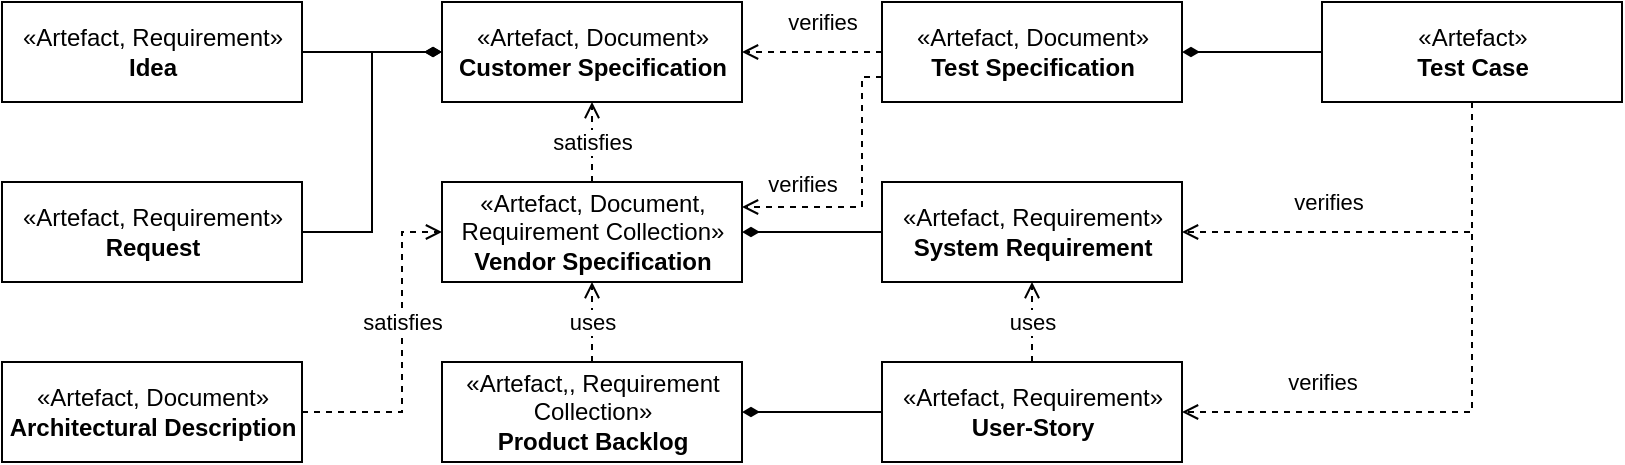 <mxfile version="16.5.2" type="device"><diagram id="IE_fg5rBqJSporQtxxKw" name="Page-1"><mxGraphModel dx="1108" dy="600" grid="1" gridSize="10" guides="1" tooltips="1" connect="1" arrows="1" fold="1" page="1" pageScale="1" pageWidth="850" pageHeight="1100" math="0" shadow="0"><root><mxCell id="0"/><mxCell id="1" parent="0"/><mxCell id="Ou5IJD9ZuLgmaxrqorgO-27" style="edgeStyle=orthogonalEdgeStyle;rounded=0;orthogonalLoop=1;jettySize=auto;html=1;entryX=0;entryY=0.5;entryDx=0;entryDy=0;endArrow=diamondThin;endFill=0;" edge="1" parent="1" source="Ou5IJD9ZuLgmaxrqorgO-17" target="Ou5IJD9ZuLgmaxrqorgO-18"><mxGeometry relative="1" as="geometry"/></mxCell><mxCell id="Ou5IJD9ZuLgmaxrqorgO-17" value="«Artefact, Requirement»&lt;br&gt;&lt;b&gt;Idea&lt;/b&gt;" style="html=1;" vertex="1" parent="1"><mxGeometry x="80" y="40" width="150" height="50" as="geometry"/></mxCell><mxCell id="Ou5IJD9ZuLgmaxrqorgO-18" value="«Artefact, Document»&lt;br&gt;&lt;b&gt;Customer Specification&lt;/b&gt;" style="html=1;" vertex="1" parent="1"><mxGeometry x="300" y="40" width="150" height="50" as="geometry"/></mxCell><mxCell id="Ou5IJD9ZuLgmaxrqorgO-40" style="edgeStyle=orthogonalEdgeStyle;rounded=0;orthogonalLoop=1;jettySize=auto;html=1;entryX=1;entryY=0.5;entryDx=0;entryDy=0;dashed=1;endArrow=open;endFill=0;" edge="1" parent="1" source="Ou5IJD9ZuLgmaxrqorgO-19" target="Ou5IJD9ZuLgmaxrqorgO-18"><mxGeometry relative="1" as="geometry"/></mxCell><mxCell id="Ou5IJD9ZuLgmaxrqorgO-41" value="verifies" style="edgeLabel;html=1;align=center;verticalAlign=middle;resizable=0;points=[];" vertex="1" connectable="0" parent="Ou5IJD9ZuLgmaxrqorgO-40"><mxGeometry x="0.269" relative="1" as="geometry"><mxPoint x="14" y="-15" as="offset"/></mxGeometry></mxCell><mxCell id="Ou5IJD9ZuLgmaxrqorgO-42" style="edgeStyle=orthogonalEdgeStyle;rounded=0;orthogonalLoop=1;jettySize=auto;html=1;exitX=0;exitY=0.75;exitDx=0;exitDy=0;entryX=1;entryY=0.25;entryDx=0;entryDy=0;dashed=1;endArrow=open;endFill=0;" edge="1" parent="1" source="Ou5IJD9ZuLgmaxrqorgO-19" target="Ou5IJD9ZuLgmaxrqorgO-23"><mxGeometry relative="1" as="geometry"><Array as="points"><mxPoint x="510" y="78"/><mxPoint x="510" y="143"/></Array></mxGeometry></mxCell><mxCell id="Ou5IJD9ZuLgmaxrqorgO-43" value="verifies" style="edgeLabel;html=1;align=center;verticalAlign=middle;resizable=0;points=[];" vertex="1" connectable="0" parent="Ou5IJD9ZuLgmaxrqorgO-42"><mxGeometry x="0.349" y="-2" relative="1" as="geometry"><mxPoint x="-14" y="-10" as="offset"/></mxGeometry></mxCell><mxCell id="Ou5IJD9ZuLgmaxrqorgO-19" value="«Artefact, Document»&lt;br&gt;&lt;b&gt;Test Specification&lt;/b&gt;" style="html=1;" vertex="1" parent="1"><mxGeometry x="520" y="40" width="150" height="50" as="geometry"/></mxCell><mxCell id="Ou5IJD9ZuLgmaxrqorgO-36" style="edgeStyle=orthogonalEdgeStyle;rounded=0;orthogonalLoop=1;jettySize=auto;html=1;entryX=1;entryY=0.5;entryDx=0;entryDy=0;dashed=1;endArrow=open;endFill=0;" edge="1" parent="1" source="Ou5IJD9ZuLgmaxrqorgO-20" target="Ou5IJD9ZuLgmaxrqorgO-25"><mxGeometry relative="1" as="geometry"><Array as="points"><mxPoint x="815" y="155"/></Array></mxGeometry></mxCell><mxCell id="Ou5IJD9ZuLgmaxrqorgO-37" value="verifies" style="edgeLabel;html=1;align=center;verticalAlign=middle;resizable=0;points=[];" vertex="1" connectable="0" parent="Ou5IJD9ZuLgmaxrqorgO-36"><mxGeometry x="-0.111" y="-3" relative="1" as="geometry"><mxPoint x="-44" y="-12" as="offset"/></mxGeometry></mxCell><mxCell id="Ou5IJD9ZuLgmaxrqorgO-38" value="verifies" style="edgeStyle=orthogonalEdgeStyle;rounded=0;orthogonalLoop=1;jettySize=auto;html=1;entryX=1;entryY=0.5;entryDx=0;entryDy=0;dashed=1;endArrow=open;endFill=0;" edge="1" parent="1" source="Ou5IJD9ZuLgmaxrqorgO-20" target="Ou5IJD9ZuLgmaxrqorgO-26"><mxGeometry x="0.533" y="-15" relative="1" as="geometry"><Array as="points"><mxPoint x="815" y="245"/></Array><mxPoint as="offset"/></mxGeometry></mxCell><mxCell id="Ou5IJD9ZuLgmaxrqorgO-44" style="edgeStyle=orthogonalEdgeStyle;rounded=0;orthogonalLoop=1;jettySize=auto;html=1;exitX=0;exitY=0.5;exitDx=0;exitDy=0;entryX=1;entryY=0.5;entryDx=0;entryDy=0;endArrow=diamondThin;endFill=1;" edge="1" parent="1" source="Ou5IJD9ZuLgmaxrqorgO-20" target="Ou5IJD9ZuLgmaxrqorgO-19"><mxGeometry relative="1" as="geometry"/></mxCell><mxCell id="Ou5IJD9ZuLgmaxrqorgO-20" value="«Artefact»&lt;br&gt;&lt;b&gt;Test Case&lt;/b&gt;" style="html=1;" vertex="1" parent="1"><mxGeometry x="740" y="40" width="150" height="50" as="geometry"/></mxCell><mxCell id="Ou5IJD9ZuLgmaxrqorgO-28" style="edgeStyle=orthogonalEdgeStyle;rounded=0;orthogonalLoop=1;jettySize=auto;html=1;entryX=0;entryY=0.5;entryDx=0;entryDy=0;endArrow=diamondThin;endFill=1;" edge="1" parent="1" source="Ou5IJD9ZuLgmaxrqorgO-21" target="Ou5IJD9ZuLgmaxrqorgO-18"><mxGeometry relative="1" as="geometry"/></mxCell><mxCell id="Ou5IJD9ZuLgmaxrqorgO-21" value="«Artefact, Requirement»&lt;br&gt;&lt;b&gt;Request&lt;/b&gt;" style="html=1;" vertex="1" parent="1"><mxGeometry x="80" y="130" width="150" height="50" as="geometry"/></mxCell><mxCell id="Ou5IJD9ZuLgmaxrqorgO-31" style="edgeStyle=orthogonalEdgeStyle;rounded=0;orthogonalLoop=1;jettySize=auto;html=1;entryX=0;entryY=0.5;entryDx=0;entryDy=0;dashed=1;endArrow=open;endFill=0;" edge="1" parent="1" source="Ou5IJD9ZuLgmaxrqorgO-22" target="Ou5IJD9ZuLgmaxrqorgO-23"><mxGeometry relative="1" as="geometry"><Array as="points"><mxPoint x="280" y="245"/><mxPoint x="280" y="155"/></Array></mxGeometry></mxCell><mxCell id="Ou5IJD9ZuLgmaxrqorgO-32" value="satisfies" style="edgeLabel;html=1;align=center;verticalAlign=middle;resizable=0;points=[];" vertex="1" connectable="0" parent="Ou5IJD9ZuLgmaxrqorgO-31"><mxGeometry x="0.294" relative="1" as="geometry"><mxPoint y="8" as="offset"/></mxGeometry></mxCell><mxCell id="Ou5IJD9ZuLgmaxrqorgO-22" value="«Artefact, Document»&lt;br&gt;&lt;b&gt;Architectural Description&lt;/b&gt;" style="html=1;" vertex="1" parent="1"><mxGeometry x="80" y="220" width="150" height="50" as="geometry"/></mxCell><mxCell id="Ou5IJD9ZuLgmaxrqorgO-29" value="satisfies" style="edgeStyle=orthogonalEdgeStyle;rounded=0;orthogonalLoop=1;jettySize=auto;html=1;entryX=0.5;entryY=1;entryDx=0;entryDy=0;endArrow=open;endFill=0;dashed=1;" edge="1" parent="1" source="Ou5IJD9ZuLgmaxrqorgO-23" target="Ou5IJD9ZuLgmaxrqorgO-18"><mxGeometry relative="1" as="geometry"/></mxCell><mxCell id="Ou5IJD9ZuLgmaxrqorgO-23" value="«Artefact, Document, &lt;br&gt;Requirement Collection»&lt;br&gt;&lt;b&gt;Vendor Specification&lt;/b&gt;" style="html=1;" vertex="1" parent="1"><mxGeometry x="300" y="130" width="150" height="50" as="geometry"/></mxCell><mxCell id="Ou5IJD9ZuLgmaxrqorgO-30" value="uses" style="edgeStyle=orthogonalEdgeStyle;rounded=0;orthogonalLoop=1;jettySize=auto;html=1;entryX=0.5;entryY=1;entryDx=0;entryDy=0;dashed=1;endArrow=open;endFill=0;" edge="1" parent="1" source="Ou5IJD9ZuLgmaxrqorgO-24" target="Ou5IJD9ZuLgmaxrqorgO-23"><mxGeometry relative="1" as="geometry"/></mxCell><mxCell id="Ou5IJD9ZuLgmaxrqorgO-24" value="«Artefact,,&amp;nbsp;Requirement &lt;br&gt;Collection»&lt;br&gt;&lt;b&gt;Product Backlog&lt;/b&gt;" style="html=1;" vertex="1" parent="1"><mxGeometry x="300" y="220" width="150" height="50" as="geometry"/></mxCell><mxCell id="Ou5IJD9ZuLgmaxrqorgO-34" style="edgeStyle=orthogonalEdgeStyle;rounded=0;orthogonalLoop=1;jettySize=auto;html=1;entryX=1;entryY=0.5;entryDx=0;entryDy=0;endArrow=diamondThin;endFill=1;" edge="1" parent="1" source="Ou5IJD9ZuLgmaxrqorgO-25" target="Ou5IJD9ZuLgmaxrqorgO-23"><mxGeometry relative="1" as="geometry"/></mxCell><mxCell id="Ou5IJD9ZuLgmaxrqorgO-25" value="«Artefact, Requirement»&lt;br&gt;&lt;b&gt;System Requirement&lt;/b&gt;" style="html=1;" vertex="1" parent="1"><mxGeometry x="520" y="130" width="150" height="50" as="geometry"/></mxCell><mxCell id="Ou5IJD9ZuLgmaxrqorgO-33" style="edgeStyle=orthogonalEdgeStyle;rounded=0;orthogonalLoop=1;jettySize=auto;html=1;entryX=1;entryY=0.5;entryDx=0;entryDy=0;endArrow=diamondThin;endFill=1;" edge="1" parent="1" source="Ou5IJD9ZuLgmaxrqorgO-26" target="Ou5IJD9ZuLgmaxrqorgO-24"><mxGeometry relative="1" as="geometry"/></mxCell><mxCell id="Ou5IJD9ZuLgmaxrqorgO-35" value="uses" style="edgeStyle=orthogonalEdgeStyle;rounded=0;orthogonalLoop=1;jettySize=auto;html=1;entryX=0.5;entryY=1;entryDx=0;entryDy=0;endArrow=open;endFill=0;dashed=1;" edge="1" parent="1" source="Ou5IJD9ZuLgmaxrqorgO-26" target="Ou5IJD9ZuLgmaxrqorgO-25"><mxGeometry relative="1" as="geometry"/></mxCell><mxCell id="Ou5IJD9ZuLgmaxrqorgO-26" value="«Artefact, Requirement»&lt;br&gt;&lt;b&gt;User-Story&lt;/b&gt;" style="html=1;" vertex="1" parent="1"><mxGeometry x="520" y="220" width="150" height="50" as="geometry"/></mxCell></root></mxGraphModel></diagram></mxfile>